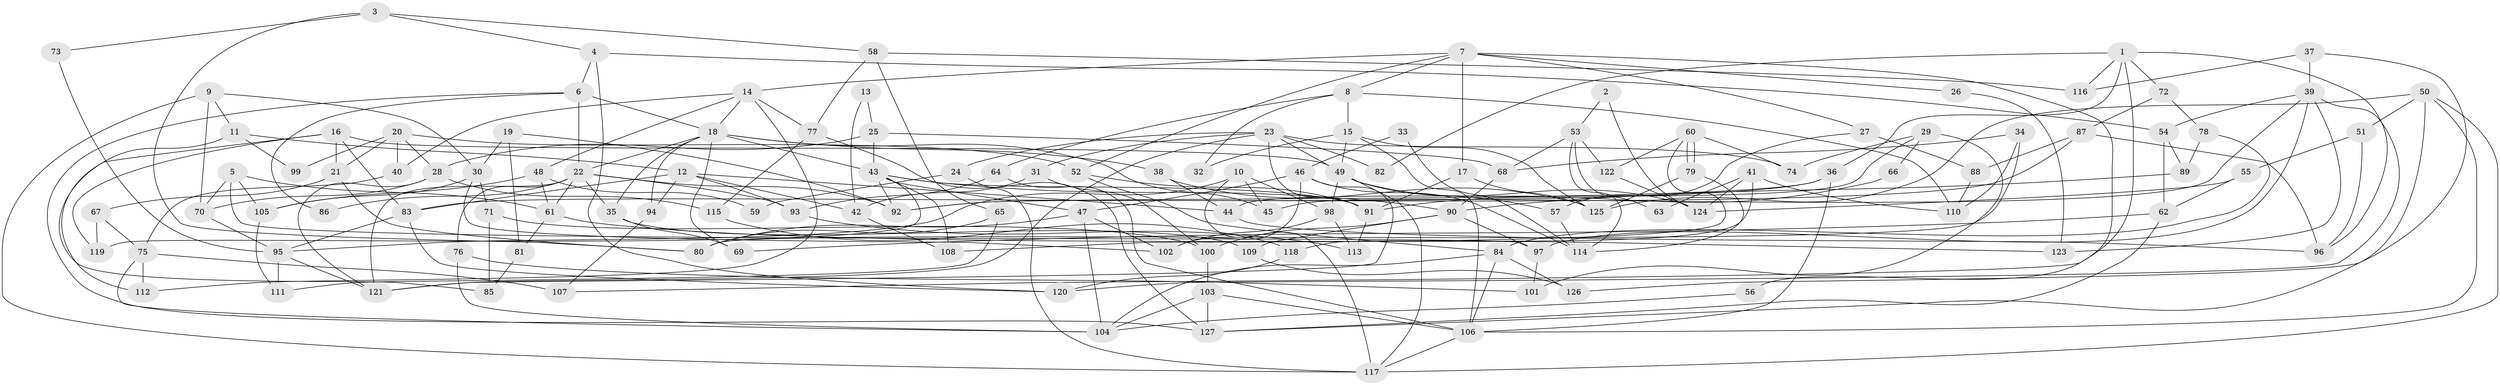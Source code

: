 // coarse degree distribution, {7: 0.10843373493975904, 2: 0.0963855421686747, 4: 0.1566265060240964, 6: 0.13253012048192772, 3: 0.2289156626506024, 10: 0.04819277108433735, 8: 0.03614457831325301, 5: 0.1686746987951807, 13: 0.012048192771084338, 9: 0.012048192771084338}
// Generated by graph-tools (version 1.1) at 2025/23/03/03/25 07:23:56]
// undirected, 127 vertices, 254 edges
graph export_dot {
graph [start="1"]
  node [color=gray90,style=filled];
  1;
  2;
  3;
  4;
  5;
  6;
  7;
  8;
  9;
  10;
  11;
  12;
  13;
  14;
  15;
  16;
  17;
  18;
  19;
  20;
  21;
  22;
  23;
  24;
  25;
  26;
  27;
  28;
  29;
  30;
  31;
  32;
  33;
  34;
  35;
  36;
  37;
  38;
  39;
  40;
  41;
  42;
  43;
  44;
  45;
  46;
  47;
  48;
  49;
  50;
  51;
  52;
  53;
  54;
  55;
  56;
  57;
  58;
  59;
  60;
  61;
  62;
  63;
  64;
  65;
  66;
  67;
  68;
  69;
  70;
  71;
  72;
  73;
  74;
  75;
  76;
  77;
  78;
  79;
  80;
  81;
  82;
  83;
  84;
  85;
  86;
  87;
  88;
  89;
  90;
  91;
  92;
  93;
  94;
  95;
  96;
  97;
  98;
  99;
  100;
  101;
  102;
  103;
  104;
  105;
  106;
  107;
  108;
  109;
  110;
  111;
  112;
  113;
  114;
  115;
  116;
  117;
  118;
  119;
  120;
  121;
  122;
  123;
  124;
  125;
  126;
  127;
  1 -- 96;
  1 -- 36;
  1 -- 72;
  1 -- 82;
  1 -- 107;
  1 -- 116;
  2 -- 124;
  2 -- 53;
  3 -- 58;
  3 -- 80;
  3 -- 4;
  3 -- 73;
  4 -- 6;
  4 -- 54;
  4 -- 120;
  5 -- 105;
  5 -- 97;
  5 -- 61;
  5 -- 70;
  6 -- 18;
  6 -- 22;
  6 -- 86;
  6 -- 127;
  7 -- 14;
  7 -- 52;
  7 -- 8;
  7 -- 17;
  7 -- 26;
  7 -- 27;
  7 -- 56;
  8 -- 15;
  8 -- 32;
  8 -- 64;
  8 -- 110;
  9 -- 117;
  9 -- 70;
  9 -- 11;
  9 -- 30;
  10 -- 45;
  10 -- 95;
  10 -- 98;
  10 -- 117;
  11 -- 12;
  11 -- 85;
  11 -- 99;
  12 -- 83;
  12 -- 44;
  12 -- 42;
  12 -- 93;
  12 -- 94;
  13 -- 42;
  13 -- 25;
  14 -- 18;
  14 -- 77;
  14 -- 40;
  14 -- 48;
  14 -- 112;
  15 -- 106;
  15 -- 49;
  15 -- 32;
  15 -- 125;
  16 -- 83;
  16 -- 112;
  16 -- 21;
  16 -- 49;
  16 -- 119;
  17 -- 125;
  17 -- 91;
  18 -- 94;
  18 -- 35;
  18 -- 22;
  18 -- 38;
  18 -- 43;
  18 -- 45;
  18 -- 69;
  19 -- 30;
  19 -- 92;
  19 -- 81;
  20 -- 21;
  20 -- 52;
  20 -- 28;
  20 -- 40;
  20 -- 99;
  21 -- 67;
  21 -- 80;
  22 -- 93;
  22 -- 35;
  22 -- 61;
  22 -- 76;
  22 -- 86;
  22 -- 92;
  22 -- 121;
  23 -- 49;
  23 -- 121;
  23 -- 24;
  23 -- 31;
  23 -- 74;
  23 -- 82;
  23 -- 91;
  24 -- 117;
  24 -- 59;
  25 -- 43;
  25 -- 28;
  25 -- 68;
  26 -- 123;
  27 -- 88;
  27 -- 57;
  28 -- 121;
  28 -- 70;
  28 -- 115;
  29 -- 101;
  29 -- 74;
  29 -- 44;
  29 -- 66;
  30 -- 71;
  30 -- 102;
  30 -- 105;
  31 -- 100;
  31 -- 42;
  33 -- 114;
  33 -- 46;
  34 -- 80;
  34 -- 110;
  34 -- 68;
  35 -- 69;
  35 -- 109;
  36 -- 106;
  36 -- 92;
  36 -- 83;
  37 -- 39;
  37 -- 126;
  37 -- 116;
  38 -- 125;
  38 -- 44;
  39 -- 54;
  39 -- 120;
  39 -- 45;
  39 -- 97;
  39 -- 123;
  40 -- 75;
  41 -- 118;
  41 -- 124;
  41 -- 63;
  41 -- 110;
  42 -- 108;
  43 -- 91;
  43 -- 47;
  43 -- 90;
  43 -- 92;
  43 -- 108;
  43 -- 119;
  44 -- 96;
  46 -- 102;
  46 -- 47;
  46 -- 114;
  46 -- 121;
  47 -- 102;
  47 -- 80;
  47 -- 104;
  48 -- 61;
  48 -- 59;
  48 -- 105;
  49 -- 98;
  49 -- 57;
  49 -- 117;
  49 -- 124;
  50 -- 125;
  50 -- 117;
  50 -- 51;
  50 -- 106;
  50 -- 127;
  51 -- 55;
  51 -- 96;
  52 -- 84;
  52 -- 91;
  53 -- 114;
  53 -- 68;
  53 -- 63;
  53 -- 122;
  54 -- 89;
  54 -- 62;
  55 -- 124;
  55 -- 62;
  56 -- 104;
  57 -- 114;
  58 -- 116;
  58 -- 65;
  58 -- 77;
  60 -- 108;
  60 -- 79;
  60 -- 79;
  60 -- 74;
  60 -- 122;
  61 -- 81;
  61 -- 123;
  62 -- 127;
  62 -- 69;
  64 -- 106;
  64 -- 93;
  65 -- 80;
  65 -- 111;
  66 -- 91;
  67 -- 75;
  67 -- 119;
  68 -- 90;
  70 -- 95;
  71 -- 85;
  71 -- 100;
  72 -- 87;
  72 -- 78;
  73 -- 95;
  75 -- 104;
  75 -- 107;
  75 -- 112;
  76 -- 104;
  76 -- 101;
  77 -- 127;
  77 -- 115;
  78 -- 84;
  78 -- 89;
  79 -- 114;
  79 -- 125;
  81 -- 85;
  83 -- 95;
  83 -- 120;
  84 -- 106;
  84 -- 104;
  84 -- 126;
  87 -- 92;
  87 -- 96;
  87 -- 88;
  88 -- 110;
  89 -- 90;
  90 -- 97;
  90 -- 100;
  90 -- 109;
  91 -- 113;
  93 -- 113;
  94 -- 107;
  95 -- 121;
  95 -- 111;
  97 -- 101;
  98 -- 113;
  98 -- 102;
  100 -- 103;
  103 -- 127;
  103 -- 106;
  103 -- 104;
  105 -- 111;
  106 -- 117;
  109 -- 126;
  115 -- 118;
  118 -- 120;
  122 -- 124;
}
